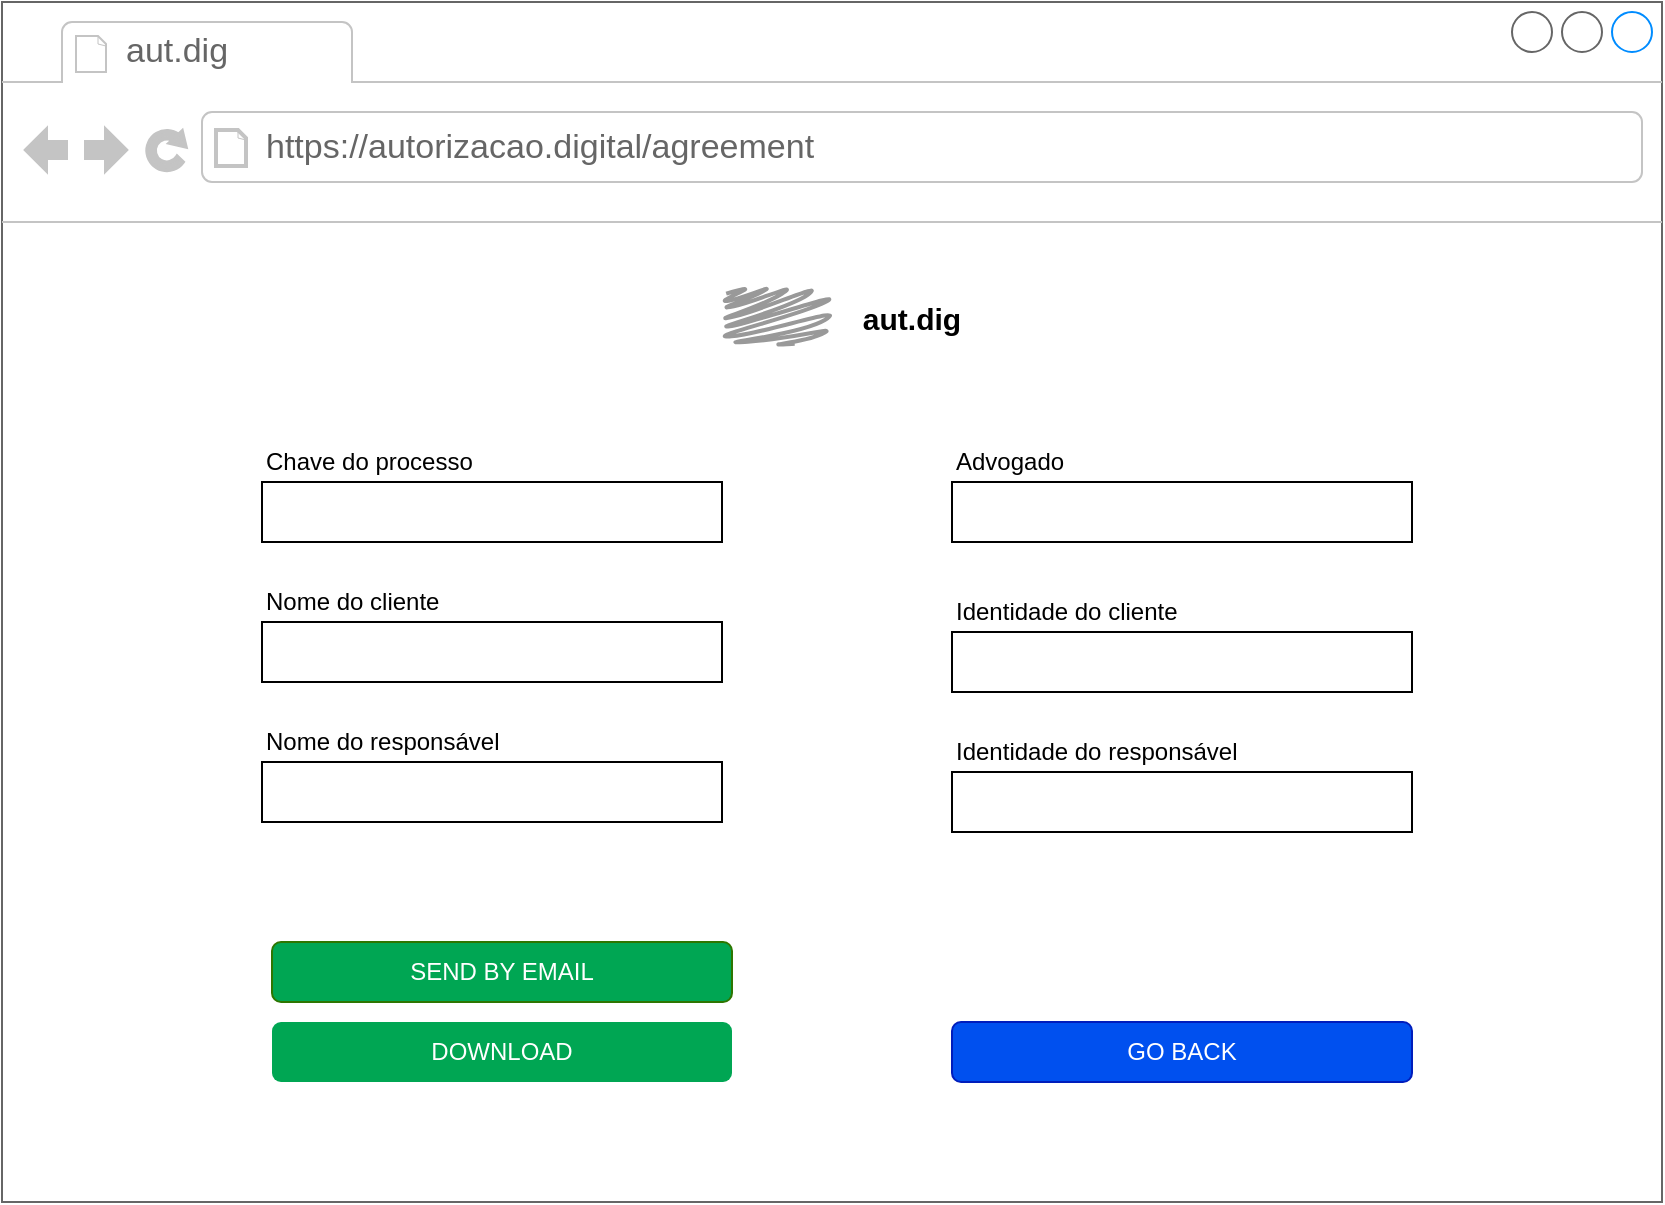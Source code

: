<mxfile>
    <diagram id="A3qWTJxBf30MFO97emnY" name="Page-1">
        <mxGraphModel dx="1377" dy="1045" grid="1" gridSize="10" guides="1" tooltips="1" connect="1" arrows="1" fold="1" page="1" pageScale="1" pageWidth="850" pageHeight="1100" math="0" shadow="0">
            <root>
                <mxCell id="0"/>
                <mxCell id="1" parent="0"/>
                <mxCell id="2" value="" style="strokeWidth=1;shadow=0;dashed=0;align=center;html=1;shape=mxgraph.mockup.containers.browserWindow;rSize=0;strokeColor=#666666;strokeColor2=#008cff;strokeColor3=#c4c4c4;mainText=,;recursiveResize=0;" parent="1" vertex="1">
                    <mxGeometry x="10" y="10" width="830" height="600" as="geometry"/>
                </mxCell>
                <mxCell id="3" value="aut.dig" style="strokeWidth=1;shadow=0;dashed=0;align=center;html=1;shape=mxgraph.mockup.containers.anchor;fontSize=17;fontColor=#666666;align=left;" parent="2" vertex="1">
                    <mxGeometry x="60" y="12" width="110" height="26" as="geometry"/>
                </mxCell>
                <mxCell id="4" value="https://autorizacao.digital/agreement" style="strokeWidth=1;shadow=0;dashed=0;align=center;html=1;shape=mxgraph.mockup.containers.anchor;rSize=0;fontSize=17;fontColor=#666666;align=left;" parent="2" vertex="1">
                    <mxGeometry x="130" y="60" width="250" height="26" as="geometry"/>
                </mxCell>
                <mxCell id="9" value="" style="group" parent="2" vertex="1" connectable="0">
                    <mxGeometry x="130" y="220" width="230" height="60" as="geometry"/>
                </mxCell>
                <mxCell id="10" value="" style="group" parent="9" vertex="1" connectable="0">
                    <mxGeometry width="230" height="60" as="geometry"/>
                </mxCell>
                <mxCell id="11" value="" style="rounded=0;whiteSpace=wrap;html=1;align=left;" parent="10" vertex="1">
                    <mxGeometry y="20" width="230" height="30" as="geometry"/>
                </mxCell>
                <mxCell id="12" value="Chave do processo" style="text;html=1;strokeColor=none;fillColor=none;align=left;verticalAlign=middle;whiteSpace=wrap;rounded=0;" parent="10" vertex="1">
                    <mxGeometry width="230" height="20" as="geometry"/>
                </mxCell>
                <mxCell id="26" value="" style="group" vertex="1" connectable="0" parent="2">
                    <mxGeometry x="130" y="290" width="230" height="60" as="geometry"/>
                </mxCell>
                <mxCell id="27" value="" style="group" vertex="1" connectable="0" parent="26">
                    <mxGeometry width="230" height="60" as="geometry"/>
                </mxCell>
                <mxCell id="28" value="" style="rounded=0;whiteSpace=wrap;html=1;align=left;" vertex="1" parent="27">
                    <mxGeometry y="20" width="230" height="30" as="geometry"/>
                </mxCell>
                <mxCell id="29" value="Nome do cliente" style="text;html=1;strokeColor=none;fillColor=none;align=left;verticalAlign=middle;whiteSpace=wrap;rounded=0;" vertex="1" parent="27">
                    <mxGeometry width="230" height="20" as="geometry"/>
                </mxCell>
                <mxCell id="30" value="" style="group" vertex="1" connectable="0" parent="2">
                    <mxGeometry x="130" y="360" width="230" height="60" as="geometry"/>
                </mxCell>
                <mxCell id="31" value="" style="group" vertex="1" connectable="0" parent="30">
                    <mxGeometry width="230" height="60" as="geometry"/>
                </mxCell>
                <mxCell id="32" value="" style="rounded=0;whiteSpace=wrap;html=1;align=left;" vertex="1" parent="31">
                    <mxGeometry y="20" width="230" height="30" as="geometry"/>
                </mxCell>
                <mxCell id="33" value="Nome do responsável" style="text;html=1;strokeColor=none;fillColor=none;align=left;verticalAlign=middle;whiteSpace=wrap;rounded=0;" vertex="1" parent="31">
                    <mxGeometry width="230" height="20" as="geometry"/>
                </mxCell>
                <mxCell id="34" value="" style="group" vertex="1" connectable="0" parent="2">
                    <mxGeometry x="475" y="295" width="230" height="60" as="geometry"/>
                </mxCell>
                <mxCell id="35" value="" style="group" vertex="1" connectable="0" parent="34">
                    <mxGeometry width="230" height="60" as="geometry"/>
                </mxCell>
                <mxCell id="36" value="" style="rounded=0;whiteSpace=wrap;html=1;align=left;" vertex="1" parent="35">
                    <mxGeometry y="20" width="230" height="30" as="geometry"/>
                </mxCell>
                <mxCell id="37" value="Identidade do cliente" style="text;html=1;strokeColor=none;fillColor=none;align=left;verticalAlign=middle;whiteSpace=wrap;rounded=0;" vertex="1" parent="35">
                    <mxGeometry width="230" height="20" as="geometry"/>
                </mxCell>
                <mxCell id="38" value="" style="group" vertex="1" connectable="0" parent="2">
                    <mxGeometry x="475" y="365" width="230" height="60" as="geometry"/>
                </mxCell>
                <mxCell id="39" value="" style="group" vertex="1" connectable="0" parent="38">
                    <mxGeometry width="230" height="60" as="geometry"/>
                </mxCell>
                <mxCell id="40" value="" style="rounded=0;whiteSpace=wrap;html=1;align=left;" vertex="1" parent="39">
                    <mxGeometry y="20" width="230" height="30" as="geometry"/>
                </mxCell>
                <mxCell id="41" value="Identidade do responsável" style="text;html=1;strokeColor=none;fillColor=none;align=left;verticalAlign=middle;whiteSpace=wrap;rounded=0;" vertex="1" parent="39">
                    <mxGeometry width="230" height="20" as="geometry"/>
                </mxCell>
                <mxCell id="14" value="&lt;font color=&quot;#ffffff&quot;&gt;SEND BY EMAIL&lt;/font&gt;" style="rounded=1;whiteSpace=wrap;html=1;align=center;strokeColor=#2D7600;fontColor=#ffffff;fillColor=#00A653;" parent="2" vertex="1">
                    <mxGeometry x="135" y="470" width="230" height="30" as="geometry"/>
                </mxCell>
                <mxCell id="13" value="&lt;font color=&quot;#ffffff&quot;&gt;DOWNLOAD&lt;/font&gt;" style="rounded=1;whiteSpace=wrap;html=1;align=center;fillColor=#00A653;strokeColor=none;" parent="2" vertex="1">
                    <mxGeometry x="135" y="510" width="230" height="30" as="geometry"/>
                </mxCell>
                <mxCell id="15" value="&lt;font color=&quot;#ffffff&quot;&gt;GO BACK&lt;/font&gt;" style="rounded=1;whiteSpace=wrap;html=1;align=center;fillColor=#0050ef;strokeColor=#001DBC;fontColor=#ffffff;" parent="2" vertex="1">
                    <mxGeometry x="475" y="510" width="230" height="30" as="geometry"/>
                </mxCell>
                <mxCell id="16" value="&lt;b&gt;&lt;font style=&quot;font-size: 15px&quot;&gt;aut.dig&lt;/font&gt;&lt;/b&gt;" style="text;html=1;strokeColor=none;fillColor=none;align=center;verticalAlign=middle;whiteSpace=wrap;rounded=0;" vertex="1" parent="1">
                    <mxGeometry x="445" y="158" width="40" height="20" as="geometry"/>
                </mxCell>
                <mxCell id="17" value="" style="shape=mxgraph.mockup.markup.scratchOut;shadow=0;dashed=0;html=1;strokeColor=#999999;strokeWidth=2;" vertex="1" parent="1">
                    <mxGeometry x="370" y="153" width="55" height="30" as="geometry"/>
                </mxCell>
                <mxCell id="18" value="" style="group" vertex="1" connectable="0" parent="1">
                    <mxGeometry x="485" y="230" width="230" height="60" as="geometry"/>
                </mxCell>
                <mxCell id="19" value="" style="group" vertex="1" connectable="0" parent="18">
                    <mxGeometry width="230" height="60" as="geometry"/>
                </mxCell>
                <mxCell id="20" value="" style="rounded=0;whiteSpace=wrap;html=1;align=left;" vertex="1" parent="19">
                    <mxGeometry y="20" width="230" height="30" as="geometry"/>
                </mxCell>
                <mxCell id="21" value="Advogado" style="text;html=1;strokeColor=none;fillColor=none;align=left;verticalAlign=middle;whiteSpace=wrap;rounded=0;" vertex="1" parent="19">
                    <mxGeometry width="230" height="20" as="geometry"/>
                </mxCell>
            </root>
        </mxGraphModel>
    </diagram>
</mxfile>